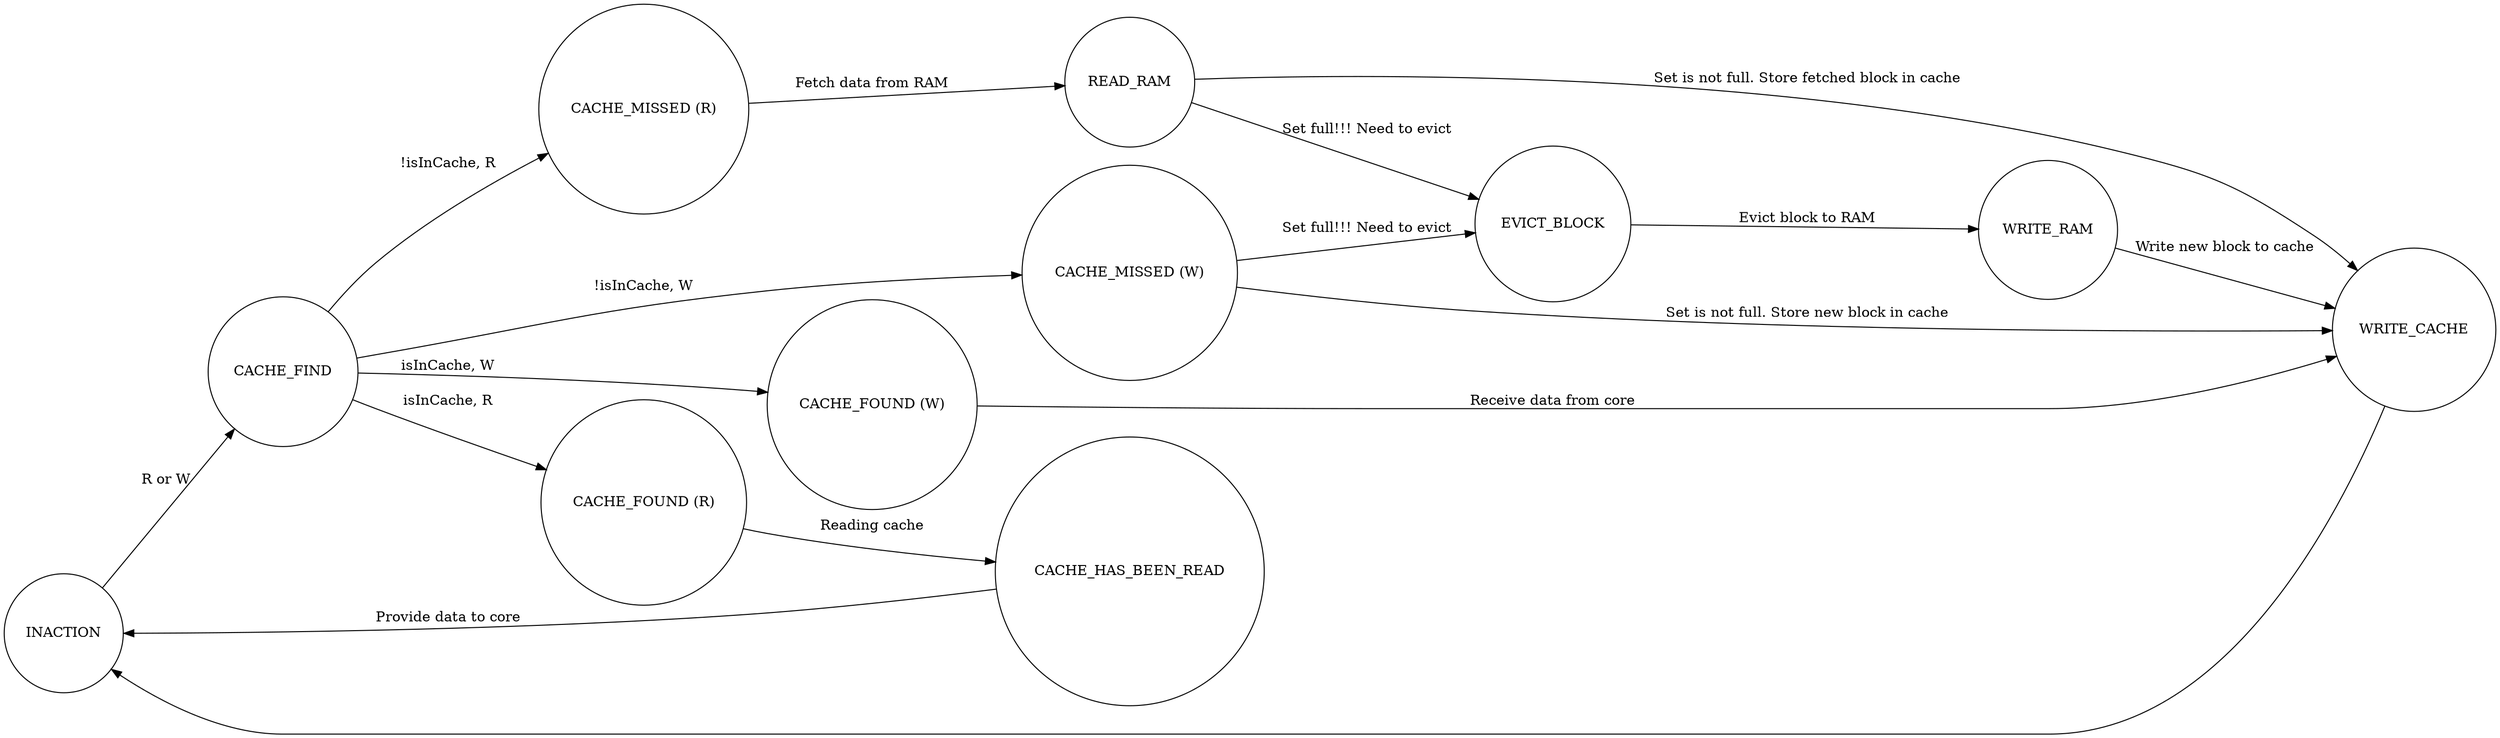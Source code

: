 digraph cache_emulations {
    rankdir=LR;

    INACTION [label="INACTION", shape=circle];
    CACHE_FIND [label="CACHE_FIND", shape=circle];
    CacheFoundR [label="CACHE_FOUND (R)", shape=circle];
    CacheFoundW [label="CACHE_FOUND (W)", shape=circle];
    CacheMissR [label="CACHE_MISSED (R)", shape=circle];
    CacheMissW [label="CACHE_MISSED (W)", shape=circle];
    ReadFromMemory [label="READ_RAM", shape=circle];
    WriteToCache [label="WRITE_CACHE", shape=circle];
    WriteToMemory [label="WRITE_RAM", shape=circle];
    CacheRead [label="CACHE_HAS_BEEN_READ", shape=circle];
    EvictBlock [label="EVICT_BLOCK", shape=circle];

    INACTION -> CACHE_FIND [label="R or W"];
    
    CACHE_FIND -> CacheFoundR [label="isInCache, R"];
    CACHE_FIND -> CacheFoundW [label="isInCache, W"];
    CACHE_FIND -> CacheMissR [label="!isInCache, R"];
    CACHE_FIND -> CacheMissW [label="!isInCache, W"];

    CacheFoundR -> CacheRead  [label="Reading cache"];
    CacheRead -> INACTION [label="Provide data to core"];
    CacheFoundW -> WriteToCache [label="Receive data from core"];

    CacheMissR -> ReadFromMemory [label="Fetch data from RAM"];
    ReadFromMemory -> WriteToCache [label="Set is not full. Store fetched block in cache"];
    ReadFromMemory -> EvictBlock [label="Set full!!! Need to evict"];

    CacheMissW -> WriteToCache [label="Set is not full. Store new block in cache"];
    CacheMissW -> EvictBlock [label="Set full!!! Need to evict"];

    WriteToCache -> INACTION;

    EvictBlock -> WriteToMemory [label="Evict block to RAM"];
    WriteToMemory -> WriteToCache [label="Write new block to cache"];

}
